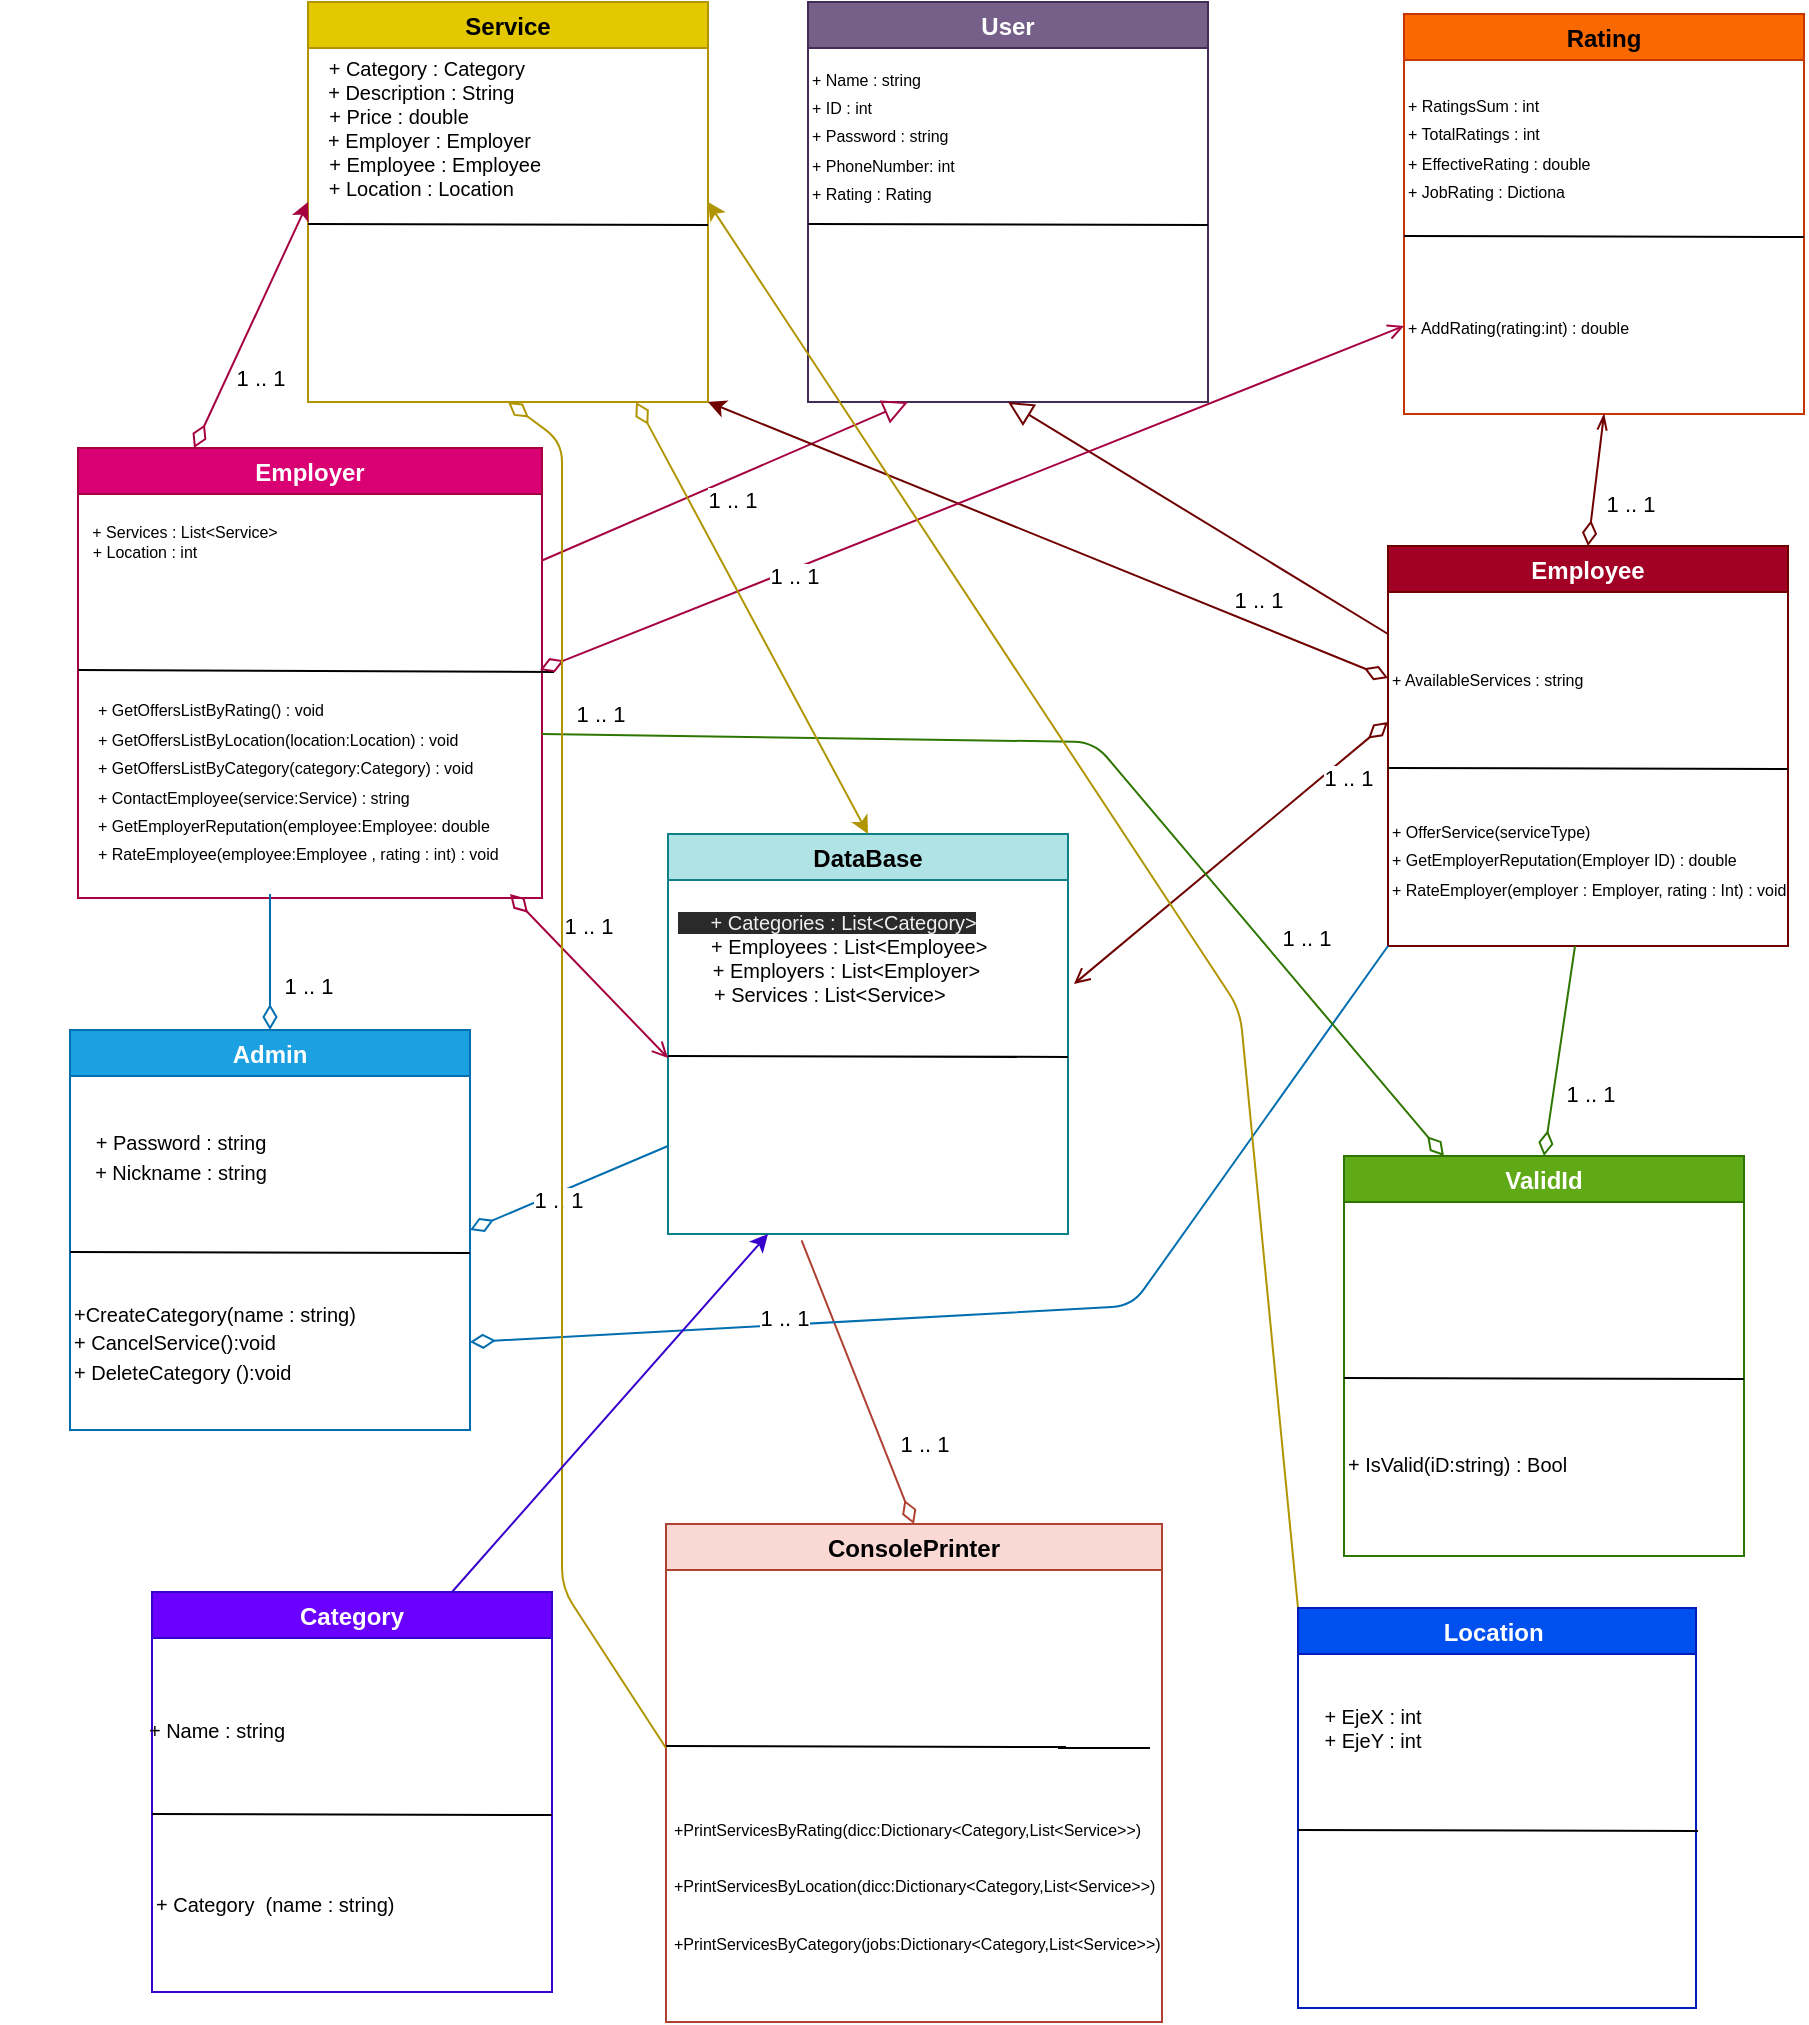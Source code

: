 <mxfile>
    <diagram id="-nLxwoFWnG_tQcsyAVgL" name="Page-1">
        <mxGraphModel dx="2021" dy="1901" grid="0" gridSize="10" guides="1" tooltips="1" connect="1" arrows="1" fold="1" page="1" pageScale="1" pageWidth="850" pageHeight="1100" math="0" shadow="0">
            <root>
                <mxCell id="0"/>
                <mxCell id="1" parent="0"/>
                <mxCell id="2" value="Admin" style="swimlane;fillColor=#1ba1e2;fontColor=#ffffff;strokeColor=#006EAF;" parent="1" vertex="1">
                    <mxGeometry y="266" width="200" height="200" as="geometry">
                        <mxRectangle x="75" y="59" width="72" height="26" as="alternateBounds"/>
                    </mxGeometry>
                </mxCell>
                <mxCell id="3" value="" style="endArrow=none;html=1;rounded=0;" parent="2" edge="1">
                    <mxGeometry width="50" height="50" relative="1" as="geometry">
                        <mxPoint y="111" as="sourcePoint"/>
                        <mxPoint x="200" y="111.5" as="targetPoint"/>
                    </mxGeometry>
                </mxCell>
                <mxCell id="8" value="&lt;span style=&quot;font-size: 10px&quot;&gt;+CreateCategory(name : string)&amp;nbsp;&amp;nbsp;&lt;br&gt;+ CancelService():void&lt;br&gt;+ DeleteCategory ():void&lt;br&gt;&lt;/span&gt;" style="text;html=1;strokeColor=none;fillColor=none;align=left;verticalAlign=middle;whiteSpace=wrap;rounded=0;" parent="2" vertex="1">
                    <mxGeometry y="112" width="200" height="88" as="geometry"/>
                </mxCell>
                <mxCell id="121" value="&lt;font style=&quot;font-size: 10px&quot;&gt;+ Password : string&lt;br&gt;+ Nickname : string&lt;/font&gt;" style="text;html=1;align=center;verticalAlign=middle;resizable=0;points=[];autosize=1;strokeColor=none;fillColor=none;" parent="2" vertex="1">
                    <mxGeometry x="7" y="45" width="96" height="35" as="geometry"/>
                </mxCell>
                <mxCell id="13" value="Employee" style="swimlane;strokeColor=#6F0000;fillColor=#a20025;fontColor=#ffffff;" parent="1" vertex="1">
                    <mxGeometry x="659" y="24" width="200" height="200" as="geometry">
                        <mxRectangle x="314" y="228" width="72" height="26" as="alternateBounds"/>
                    </mxGeometry>
                </mxCell>
                <mxCell id="14" value="" style="endArrow=none;html=1;rounded=0;" parent="13" edge="1">
                    <mxGeometry width="50" height="50" relative="1" as="geometry">
                        <mxPoint y="111" as="sourcePoint"/>
                        <mxPoint x="200" y="111.5" as="targetPoint"/>
                    </mxGeometry>
                </mxCell>
                <mxCell id="15" value="&lt;span style=&quot;font-size: 8px&quot;&gt;+ OfferService(serviceType)&lt;br&gt;+ GetEmployerReputation(Employer ID) : double&lt;br&gt;+ RateEmployer(employer : Employer, rating : Int) : void&lt;br&gt;&lt;/span&gt;" style="text;html=1;strokeColor=none;fillColor=none;align=left;verticalAlign=middle;whiteSpace=wrap;rounded=0;" parent="13" vertex="1">
                    <mxGeometry y="112" width="200" height="88" as="geometry"/>
                </mxCell>
                <mxCell id="17" value="&lt;span style=&quot;font-size: 8px&quot;&gt;+ AvailableServices : string&lt;br&gt;&lt;/span&gt;" style="text;html=1;strokeColor=none;fillColor=none;align=left;verticalAlign=middle;whiteSpace=wrap;rounded=0;" parent="13" vertex="1">
                    <mxGeometry y="22" width="200" height="88" as="geometry"/>
                </mxCell>
                <mxCell id="18" value="Employer" style="swimlane;fillColor=#d80073;fontColor=#ffffff;strokeColor=#A50040;" parent="1" vertex="1">
                    <mxGeometry x="4" y="-25" width="232" height="225" as="geometry">
                        <mxRectangle x="75" y="59" width="72" height="26" as="alternateBounds"/>
                    </mxGeometry>
                </mxCell>
                <mxCell id="19" value="" style="endArrow=none;html=1;rounded=0;" parent="18" edge="1">
                    <mxGeometry width="50" height="50" relative="1" as="geometry">
                        <mxPoint y="111" as="sourcePoint"/>
                        <mxPoint x="238" y="112" as="targetPoint"/>
                    </mxGeometry>
                </mxCell>
                <mxCell id="20" value="&lt;span style=&quot;font-size: 8px&quot;&gt;+ GetOffersListByRating() : void&amp;nbsp;&lt;/span&gt;&lt;span style=&quot;font-size: 8px&quot;&gt;&lt;br&gt;+ GetOffersListByLocation(location:Location) : void&amp;nbsp;&lt;/span&gt;&lt;span style=&quot;font-size: 8px&quot;&gt;&lt;br&gt;+ GetOffersListByCategory(category:Category) : void&amp;nbsp;&lt;br&gt;+ ContactEmployee(service:Service) : string&lt;br&gt;+ GetEmployerReputation&lt;/span&gt;&lt;span style=&quot;font-size: 8px&quot;&gt;(employee:Employee&lt;/span&gt;&lt;span style=&quot;font-size: 8px&quot;&gt;: double&lt;br&gt;+ RateEmployee(employee:Employee , rating : int) : void&lt;br&gt;&lt;/span&gt;" style="text;html=1;strokeColor=none;fillColor=none;align=left;verticalAlign=middle;whiteSpace=wrap;rounded=0;" parent="18" vertex="1">
                    <mxGeometry x="8" y="120" width="209" height="92" as="geometry"/>
                </mxCell>
                <mxCell id="142" value="&lt;span style=&quot;font-family: &amp;#34;helvetica&amp;#34;&quot;&gt;&amp;nbsp; &amp;nbsp; &amp;nbsp; &amp;nbsp; &amp;nbsp; &amp;nbsp; &amp;nbsp; &amp;nbsp; &amp;nbsp; + Services : List&amp;lt;Service&amp;gt;&lt;br&gt;+ Location : int&lt;br&gt;&lt;/span&gt;" style="text;html=1;align=center;verticalAlign=middle;resizable=0;points=[];autosize=1;strokeColor=none;fillColor=none;fontSize=8;" parent="18" vertex="1">
                    <mxGeometry x="-39" y="35" width="143" height="24" as="geometry"/>
                </mxCell>
                <mxCell id="22" value="User" style="swimlane;fillColor=#76608a;fontColor=#ffffff;strokeColor=#432D57;" parent="1" vertex="1">
                    <mxGeometry x="369" y="-248" width="200" height="200" as="geometry">
                        <mxRectangle x="75" y="59" width="72" height="26" as="alternateBounds"/>
                    </mxGeometry>
                </mxCell>
                <mxCell id="23" value="" style="endArrow=none;html=1;rounded=0;" parent="22" edge="1">
                    <mxGeometry width="50" height="50" relative="1" as="geometry">
                        <mxPoint y="111" as="sourcePoint"/>
                        <mxPoint x="200" y="111.5" as="targetPoint"/>
                    </mxGeometry>
                </mxCell>
                <mxCell id="25" value="&lt;span style=&quot;font-size: 8px&quot;&gt;+ Name : string&lt;br&gt;+ ID : int&lt;br&gt;+ Password : string&lt;br&gt;+ PhoneNumber: int&lt;br&gt;+ Rating : Rating&lt;br&gt;&lt;/span&gt;" style="text;html=1;strokeColor=none;fillColor=none;align=left;verticalAlign=middle;whiteSpace=wrap;rounded=0;" parent="22" vertex="1">
                    <mxGeometry y="22" width="200" height="88" as="geometry"/>
                </mxCell>
                <mxCell id="30" value="Rating" style="swimlane;fillColor=#fa6800;fontColor=#000000;strokeColor=#C73500;" parent="1" vertex="1">
                    <mxGeometry x="667" y="-242" width="200" height="200" as="geometry">
                        <mxRectangle x="314" y="228" width="72" height="26" as="alternateBounds"/>
                    </mxGeometry>
                </mxCell>
                <mxCell id="31" value="" style="endArrow=none;html=1;rounded=0;" parent="30" edge="1">
                    <mxGeometry width="50" height="50" relative="1" as="geometry">
                        <mxPoint y="111" as="sourcePoint"/>
                        <mxPoint x="200" y="111.5" as="targetPoint"/>
                    </mxGeometry>
                </mxCell>
                <mxCell id="32" value="&lt;span style=&quot;font-size: 8px&quot;&gt;+ AddRating(rating:int) : double&lt;br&gt;&lt;/span&gt;" style="text;html=1;strokeColor=none;fillColor=none;align=left;verticalAlign=middle;whiteSpace=wrap;rounded=0;" parent="30" vertex="1">
                    <mxGeometry y="112" width="200" height="88" as="geometry"/>
                </mxCell>
                <mxCell id="33" value="&lt;span style=&quot;font-size: 8px&quot;&gt;+ RatingsSum : int&lt;br&gt;+ TotalRatings : int&lt;br&gt;+ EffectiveRating : double&lt;br&gt;+ JobRating : Dictiona&lt;br&gt;&lt;/span&gt;" style="text;html=1;strokeColor=none;fillColor=none;align=left;verticalAlign=middle;whiteSpace=wrap;rounded=0;" parent="30" vertex="1">
                    <mxGeometry y="22" width="200" height="88" as="geometry"/>
                </mxCell>
                <mxCell id="38" value="Service" style="swimlane;fillColor=#e3c800;fontColor=#000000;strokeColor=#B09500;" parent="1" vertex="1">
                    <mxGeometry x="119" y="-248" width="200" height="200" as="geometry">
                        <mxRectangle x="314" y="228" width="72" height="26" as="alternateBounds"/>
                    </mxGeometry>
                </mxCell>
                <mxCell id="39" value="" style="endArrow=none;html=1;rounded=0;" parent="38" edge="1">
                    <mxGeometry width="50" height="50" relative="1" as="geometry">
                        <mxPoint y="111" as="sourcePoint"/>
                        <mxPoint x="200" y="111.5" as="targetPoint"/>
                    </mxGeometry>
                </mxCell>
                <mxCell id="144" value="&amp;nbsp; &amp;nbsp; &amp;nbsp; &amp;nbsp; &amp;nbsp; + Category : Category&lt;br&gt;&amp;nbsp; &amp;nbsp; &amp;nbsp; &amp;nbsp; + Description : String&lt;br&gt;+ Price : double&lt;br&gt;&amp;nbsp; &amp;nbsp; &amp;nbsp; &amp;nbsp; &amp;nbsp; &amp;nbsp;+ Employer : Employer&lt;br&gt;&amp;nbsp; &amp;nbsp; &amp;nbsp; &amp;nbsp; &amp;nbsp; &amp;nbsp; &amp;nbsp;+ Employee : Employee&lt;br&gt;&amp;nbsp; &amp;nbsp; &amp;nbsp; &amp;nbsp; &amp;nbsp;+ Location : Location&amp;nbsp;" style="text;html=1;align=center;verticalAlign=middle;resizable=0;points=[];autosize=1;strokeColor=none;fillColor=none;fontSize=10;" parent="38" vertex="1">
                    <mxGeometry x="-31" y="25" width="152" height="76" as="geometry"/>
                </mxCell>
                <mxCell id="47" value="DataBase" style="swimlane;fillColor=#b0e3e6;strokeColor=#0e8088;" parent="1" vertex="1">
                    <mxGeometry x="299" y="168" width="200" height="200" as="geometry">
                        <mxRectangle x="75" y="59" width="72" height="26" as="alternateBounds"/>
                    </mxGeometry>
                </mxCell>
                <mxCell id="48" value="" style="endArrow=none;html=1;rounded=0;" parent="47" edge="1">
                    <mxGeometry width="50" height="50" relative="1" as="geometry">
                        <mxPoint y="111" as="sourcePoint"/>
                        <mxPoint x="200" y="111.5" as="targetPoint"/>
                    </mxGeometry>
                </mxCell>
                <mxCell id="49" value="&lt;span style=&quot;font-size: 8px&quot;&gt;&lt;br&gt;&lt;/span&gt;" style="text;html=1;strokeColor=none;fillColor=none;align=left;verticalAlign=middle;whiteSpace=wrap;rounded=0;" parent="47" vertex="1">
                    <mxGeometry y="112" width="200" height="88" as="geometry"/>
                </mxCell>
                <mxCell id="141" value="&lt;font style=&quot;font-size: 10px&quot;&gt;&lt;br&gt;&lt;br&gt;&lt;span style=&quot;color: rgb(240 , 240 , 240) ; font-family: &amp;#34;helvetica&amp;#34; ; font-style: normal ; font-weight: 400 ; letter-spacing: normal ; text-align: center ; text-indent: 0px ; text-transform: none ; word-spacing: 0px ; background-color: rgb(42 , 42 , 42) ; display: inline ; float: none&quot;&gt;&amp;nbsp; &amp;nbsp; &amp;nbsp; + Categories : List&amp;lt;Category&amp;gt;&lt;/span&gt;&lt;br&gt;&amp;nbsp; &amp;nbsp; &amp;nbsp; &amp;nbsp; &amp;nbsp;+ Employees : List&amp;lt;Employee&amp;gt;&amp;nbsp;&lt;br&gt;&amp;nbsp; &amp;nbsp; &amp;nbsp; &amp;nbsp;+ Employers : List&amp;lt;Employer&amp;gt;&lt;br&gt;&amp;nbsp;+ Services : List&amp;lt;Service&amp;gt;&lt;/font&gt;" style="text;html=1;align=center;verticalAlign=middle;resizable=0;points=[];autosize=1;strokeColor=none;fillColor=none;fontSize=8;" parent="47" vertex="1">
                    <mxGeometry x="-9" y="15" width="176" height="69" as="geometry"/>
                </mxCell>
                <mxCell id="52" value="ConsolePrinter" style="swimlane;fillColor=#fad9d5;strokeColor=#ae4132;" parent="1" vertex="1">
                    <mxGeometry x="298" y="513" width="248" height="249" as="geometry">
                        <mxRectangle x="75" y="59" width="72" height="26" as="alternateBounds"/>
                    </mxGeometry>
                </mxCell>
                <mxCell id="53" value="" style="endArrow=none;html=1;rounded=0;" parent="52" edge="1">
                    <mxGeometry width="50" height="50" relative="1" as="geometry">
                        <mxPoint y="111" as="sourcePoint"/>
                        <mxPoint x="200" y="111.5" as="targetPoint"/>
                    </mxGeometry>
                </mxCell>
                <mxCell id="54" value="&lt;span style=&quot;font-size: 8px&quot;&gt;&lt;br&gt;&lt;/span&gt;" style="text;html=1;strokeColor=none;fillColor=none;align=left;verticalAlign=middle;whiteSpace=wrap;rounded=0;" parent="52" vertex="1">
                    <mxGeometry y="112" width="200" height="88" as="geometry"/>
                </mxCell>
                <mxCell id="118" value="&lt;span style=&quot;font-size: 8px&quot;&gt;+PrintServicesByRating(dicc&lt;/span&gt;&lt;span style=&quot;font-size: 8px&quot;&gt;:&lt;/span&gt;&lt;span style=&quot;font-size: 8px&quot;&gt;Dictionary&amp;lt;Category,List&amp;lt;Service&amp;gt;&lt;/span&gt;&lt;span style=&quot;font-size: 8px&quot;&gt;&amp;gt;)&lt;br&gt;&lt;/span&gt;&lt;span style=&quot;font-size: 8px&quot;&gt;&lt;br&gt;&lt;/span&gt;&lt;span style=&quot;font-size: 8px&quot;&gt;+PrintServicesByLocation(dicc&lt;/span&gt;&lt;span style=&quot;font-size: 8px&quot;&gt;:&lt;/span&gt;&lt;span style=&quot;font-size: 8px&quot;&gt;Dictionary&amp;lt;Category,List&amp;lt;Service&amp;gt;&lt;/span&gt;&lt;span style=&quot;font-size: 8px&quot;&gt;&amp;gt;)&lt;/span&gt;&lt;span style=&quot;font-size: 8px&quot;&gt;&lt;br&gt;&amp;nbsp; +PrintServicesByCategory(&lt;/span&gt;&lt;span style=&quot;font-size: 8px&quot;&gt;jobs:&lt;/span&gt;&lt;span style=&quot;font-size: 8px&quot;&gt;Dictionary&amp;lt;Category,List&amp;lt;Service&amp;gt;&lt;/span&gt;&lt;span style=&quot;font-size: 8px&quot;&gt;&amp;gt;)&amp;nbsp;&amp;nbsp;&lt;/span&gt;" style="text;html=1;strokeColor=none;fillColor=none;align=left;verticalAlign=middle;whiteSpace=wrap;rounded=0;" parent="52" vertex="1">
                    <mxGeometry x="2" y="112" width="245" height="136" as="geometry"/>
                </mxCell>
                <mxCell id="61" value="" style="endArrow=none;html=1;exitX=0.5;exitY=0;exitDx=0;exitDy=0;endFill=0;startArrow=diamondThin;startFill=0;startSize=10;entryX=0.334;entryY=1.036;entryDx=0;entryDy=0;entryPerimeter=0;fillColor=#fad9d5;strokeColor=#ae4132;" parent="1" source="52" target="49" edge="1">
                    <mxGeometry width="50" height="50" relative="1" as="geometry">
                        <mxPoint x="344.8" y="441.784" as="sourcePoint"/>
                        <mxPoint x="208.2" y="500.4" as="targetPoint"/>
                        <Array as="points"/>
                    </mxGeometry>
                </mxCell>
                <mxCell id="62" value="1 .. 1" style="edgeLabel;html=1;align=center;verticalAlign=middle;resizable=0;points=[];" parent="61" connectable="0" vertex="1">
                    <mxGeometry x="-0.503" relative="1" as="geometry">
                        <mxPoint x="19" y="-5" as="offset"/>
                    </mxGeometry>
                </mxCell>
                <mxCell id="66" value="ValidId" style="swimlane;fillColor=#60a917;fontColor=#ffffff;strokeColor=#2D7600;" parent="1" vertex="1">
                    <mxGeometry x="637" y="329" width="200" height="200" as="geometry">
                        <mxRectangle x="75" y="59" width="72" height="26" as="alternateBounds"/>
                    </mxGeometry>
                </mxCell>
                <mxCell id="67" value="" style="endArrow=none;html=1;rounded=0;" parent="66" edge="1">
                    <mxGeometry width="50" height="50" relative="1" as="geometry">
                        <mxPoint y="111" as="sourcePoint"/>
                        <mxPoint x="200" y="111.5" as="targetPoint"/>
                    </mxGeometry>
                </mxCell>
                <mxCell id="68" value="&lt;span style=&quot;color: rgba(0 , 0 , 0 , 0) ; font-family: monospace ; font-size: 0px&quot;&gt;%3CmxGraphModel%3E%3Croot%3E%3CmxCell%20id%3D%220%22%2F%3E%3CmxCell%20id%3D%221%22%20parent%3D%220%22%2F%3E%3CmxCell%20id%3D%222%22%20value%3D%22%26lt%3Bspan%20style%3D%26quot%3Bfont-size%3A%208px%26quot%3B%26gt%3B%2B%20IsValid(iD)%20%3A%20Bool%26lt%3Bbr%26gt%3B%26lt%3B%2Fspan%26gt%3B%22%20style%3D%22text%3Bhtml%3D1%3BstrokeColor%3Dnone%3BfillColor%3Dnone%3Balign%3Dleft%3BverticalAlign%3Dmiddle%3BwhiteSpace%3Dwrap%3Brounded%3D0%3B%22%20vertex%3D%221%22%20parent%3D%221%22%3E%3CmxGeometry%20x%3D%22119%22%20y%3D%22-136%22%20width%3D%22200%22%20height%3D%2288%22%20as%3D%22geometry%22%2F%3E%3C%2FmxCell%3E%3C%2Froot%3E%3C%2FmxGraphModel%3E&lt;/span&gt;&lt;span style=&quot;font-size: 8px&quot;&gt;&lt;br&gt;&lt;/span&gt;" style="text;html=1;strokeColor=none;fillColor=none;align=left;verticalAlign=middle;whiteSpace=wrap;rounded=0;" parent="66" vertex="1">
                    <mxGeometry y="112" width="200" height="88" as="geometry"/>
                </mxCell>
                <mxCell id="40" value="&lt;font style=&quot;font-size: 10px&quot;&gt;+ IsValid(iD:string) : Bool&lt;/font&gt;" style="text;html=1;strokeColor=none;fillColor=none;align=left;verticalAlign=middle;whiteSpace=wrap;rounded=0;" parent="66" vertex="1">
                    <mxGeometry y="110" width="200" height="88" as="geometry"/>
                </mxCell>
                <mxCell id="83" value="" style="endArrow=block;html=1;startSize=10;endSize=10;targetPerimeterSpacing=12;entryX=0.25;entryY=1;entryDx=0;entryDy=0;exitX=1;exitY=0.25;exitDx=0;exitDy=0;fillColor=#d80073;strokeColor=#A50040;endFill=0;" parent="1" source="18" target="22" edge="1">
                    <mxGeometry width="50" height="50" relative="1" as="geometry">
                        <mxPoint x="425" y="28" as="sourcePoint"/>
                        <mxPoint x="524" y="141" as="targetPoint"/>
                        <Array as="points"/>
                    </mxGeometry>
                </mxCell>
                <mxCell id="84" value="" style="endArrow=block;html=1;startSize=10;endSize=10;targetPerimeterSpacing=12;entryX=0.5;entryY=1;entryDx=0;entryDy=0;exitX=0;exitY=0.25;exitDx=0;exitDy=0;fillColor=#a20025;strokeColor=#6F0000;endFill=0;" parent="1" source="17" target="22" edge="1">
                    <mxGeometry width="50" height="50" relative="1" as="geometry">
                        <mxPoint x="214" y="48" as="sourcePoint"/>
                        <mxPoint x="429" y="-38" as="targetPoint"/>
                        <Array as="points"/>
                    </mxGeometry>
                </mxCell>
                <mxCell id="85" value="" style="endArrow=open;html=1;exitX=0;exitY=0.75;exitDx=0;exitDy=0;endFill=0;startArrow=diamondThin;startFill=0;startSize=10;fillColor=#a20025;strokeColor=#6F0000;" parent="1" source="17" edge="1">
                    <mxGeometry width="50" height="50" relative="1" as="geometry">
                        <mxPoint x="492.2" y="168" as="sourcePoint"/>
                        <mxPoint x="502" y="243" as="targetPoint"/>
                        <Array as="points"/>
                    </mxGeometry>
                </mxCell>
                <mxCell id="86" value="1 .. 1" style="edgeLabel;html=1;align=center;verticalAlign=middle;resizable=0;points=[];" parent="85" connectable="0" vertex="1">
                    <mxGeometry x="-0.503" relative="1" as="geometry">
                        <mxPoint x="19" y="-5" as="offset"/>
                    </mxGeometry>
                </mxCell>
                <mxCell id="87" value="" style="endArrow=openThin;html=1;endFill=0;startArrow=diamondThin;startFill=0;startSize=10;exitX=0.5;exitY=0;exitDx=0;exitDy=0;entryX=0.5;entryY=1;entryDx=0;entryDy=0;fillColor=#a20025;strokeColor=#6F0000;" parent="1" source="13" target="32" edge="1">
                    <mxGeometry width="50" height="50" relative="1" as="geometry">
                        <mxPoint x="972" y="27" as="sourcePoint"/>
                        <mxPoint x="1057" y="116" as="targetPoint"/>
                        <Array as="points"/>
                    </mxGeometry>
                </mxCell>
                <mxCell id="88" value="1 .. 1" style="edgeLabel;html=1;align=center;verticalAlign=middle;resizable=0;points=[];" parent="87" connectable="0" vertex="1">
                    <mxGeometry x="-0.503" relative="1" as="geometry">
                        <mxPoint x="19" y="-5" as="offset"/>
                    </mxGeometry>
                </mxCell>
                <mxCell id="89" value="" style="endArrow=classic;html=1;exitX=0;exitY=0.5;exitDx=0;exitDy=0;endFill=1;startArrow=diamondThin;startFill=0;startSize=10;fillColor=#a20025;strokeColor=#6F0000;entryX=1;entryY=1;entryDx=0;entryDy=0;" parent="1" source="17" target="38" edge="1">
                    <mxGeometry width="50" height="50" relative="1" as="geometry">
                        <mxPoint x="669" y="122.0" as="sourcePoint"/>
                        <mxPoint x="512" y="253" as="targetPoint"/>
                        <Array as="points"/>
                    </mxGeometry>
                </mxCell>
                <mxCell id="90" value="1 .. 1" style="edgeLabel;html=1;align=center;verticalAlign=middle;resizable=0;points=[];" parent="89" connectable="0" vertex="1">
                    <mxGeometry x="-0.503" relative="1" as="geometry">
                        <mxPoint x="19" y="-5" as="offset"/>
                    </mxGeometry>
                </mxCell>
                <mxCell id="95" value="" style="endArrow=classic;html=1;exitX=0.25;exitY=0;exitDx=0;exitDy=0;endFill=1;startArrow=diamondThin;startFill=0;startSize=10;entryX=0;entryY=0.5;entryDx=0;entryDy=0;fillColor=#d80073;strokeColor=#A50040;" parent="1" source="18" target="38" edge="1">
                    <mxGeometry width="50" height="50" relative="1" as="geometry">
                        <mxPoint x="358.2" y="155.83" as="sourcePoint"/>
                        <mxPoint x="283.0" y="12.998" as="targetPoint"/>
                        <Array as="points"/>
                    </mxGeometry>
                </mxCell>
                <mxCell id="96" value="1 .. 1" style="edgeLabel;html=1;align=center;verticalAlign=middle;resizable=0;points=[];" parent="95" connectable="0" vertex="1">
                    <mxGeometry x="-0.503" relative="1" as="geometry">
                        <mxPoint x="19" y="-5" as="offset"/>
                    </mxGeometry>
                </mxCell>
                <mxCell id="97" value="" style="endArrow=open;html=1;endFill=0;startArrow=diamondThin;startFill=0;startSize=10;entryX=0;entryY=0.5;entryDx=0;entryDy=0;fillColor=#d80073;strokeColor=#A50040;" parent="1" target="32" edge="1">
                    <mxGeometry width="50" height="50" relative="1" as="geometry">
                        <mxPoint x="235" y="86" as="sourcePoint"/>
                        <mxPoint x="334" y="73" as="targetPoint"/>
                        <Array as="points"/>
                    </mxGeometry>
                </mxCell>
                <mxCell id="98" value="1 .. 1" style="edgeLabel;html=1;align=center;verticalAlign=middle;resizable=0;points=[];" parent="97" connectable="0" vertex="1">
                    <mxGeometry x="-0.503" relative="1" as="geometry">
                        <mxPoint x="19" y="-5" as="offset"/>
                    </mxGeometry>
                </mxCell>
                <mxCell id="99" value="" style="endArrow=open;html=1;endFill=0;startArrow=diamondThin;startFill=0;startSize=10;entryX=0;entryY=0;entryDx=0;entryDy=0;fillColor=#d80073;strokeColor=#A50040;" parent="1" target="49" edge="1">
                    <mxGeometry width="50" height="50" relative="1" as="geometry">
                        <mxPoint x="220" y="198" as="sourcePoint"/>
                        <mxPoint x="239" y="-28" as="targetPoint"/>
                        <Array as="points"/>
                    </mxGeometry>
                </mxCell>
                <mxCell id="100" value="1 .. 1" style="edgeLabel;html=1;align=center;verticalAlign=middle;resizable=0;points=[];" parent="99" connectable="0" vertex="1">
                    <mxGeometry x="-0.503" relative="1" as="geometry">
                        <mxPoint x="19" y="-5" as="offset"/>
                    </mxGeometry>
                </mxCell>
                <mxCell id="103" value="" style="endArrow=none;html=1;exitX=1;exitY=0.5;exitDx=0;exitDy=0;endFill=0;startArrow=diamondThin;startFill=0;startSize=10;entryX=0;entryY=0.5;entryDx=0;entryDy=0;fillColor=#1ba1e2;strokeColor=#006EAF;" parent="1" source="2" target="49" edge="1">
                    <mxGeometry width="50" height="50" relative="1" as="geometry">
                        <mxPoint x="200" y="413" as="sourcePoint"/>
                        <mxPoint x="315" y="377" as="targetPoint"/>
                        <Array as="points"/>
                    </mxGeometry>
                </mxCell>
                <mxCell id="104" value="1 .. 1" style="edgeLabel;html=1;align=center;verticalAlign=middle;resizable=0;points=[];" parent="103" connectable="0" vertex="1">
                    <mxGeometry x="-0.503" relative="1" as="geometry">
                        <mxPoint x="19" y="-5" as="offset"/>
                    </mxGeometry>
                </mxCell>
                <mxCell id="105" value="" style="endArrow=none;html=1;exitX=0.5;exitY=0;exitDx=0;exitDy=0;endFill=0;startArrow=diamondThin;startFill=0;startSize=10;fillColor=#1ba1e2;strokeColor=#006EAF;" parent="1" source="2" edge="1">
                    <mxGeometry width="50" height="50" relative="1" as="geometry">
                        <mxPoint x="210.0" y="376" as="sourcePoint"/>
                        <mxPoint x="100" y="198" as="targetPoint"/>
                        <Array as="points"/>
                    </mxGeometry>
                </mxCell>
                <mxCell id="106" value="1 .. 1" style="edgeLabel;html=1;align=center;verticalAlign=middle;resizable=0;points=[];" parent="105" connectable="0" vertex="1">
                    <mxGeometry x="-0.503" relative="1" as="geometry">
                        <mxPoint x="19" y="-5" as="offset"/>
                    </mxGeometry>
                </mxCell>
                <mxCell id="107" value="" style="endArrow=none;html=1;exitX=1;exitY=0.5;exitDx=0;exitDy=0;endFill=0;startArrow=diamondThin;startFill=0;startSize=10;entryX=0;entryY=1;entryDx=0;entryDy=0;fillColor=#1ba1e2;strokeColor=#006EAF;" parent="1" source="8" target="15" edge="1">
                    <mxGeometry width="50" height="50" relative="1" as="geometry">
                        <mxPoint x="220.0" y="386" as="sourcePoint"/>
                        <mxPoint x="319" y="344" as="targetPoint"/>
                        <Array as="points">
                            <mxPoint x="531" y="404"/>
                        </Array>
                    </mxGeometry>
                </mxCell>
                <mxCell id="108" value="1 .. 1" style="edgeLabel;html=1;align=center;verticalAlign=middle;resizable=0;points=[];" parent="107" connectable="0" vertex="1">
                    <mxGeometry x="-0.503" relative="1" as="geometry">
                        <mxPoint x="19" y="-5" as="offset"/>
                    </mxGeometry>
                </mxCell>
                <mxCell id="109" value="" style="endArrow=none;html=1;exitX=0.5;exitY=0;exitDx=0;exitDy=0;endFill=0;startArrow=diamondThin;startFill=0;startSize=10;fillColor=#60a917;strokeColor=#2D7600;" parent="1" source="66" target="15" edge="1">
                    <mxGeometry width="50" height="50" relative="1" as="geometry">
                        <mxPoint x="230.0" y="396" as="sourcePoint"/>
                        <mxPoint x="329" y="354" as="targetPoint"/>
                        <Array as="points"/>
                    </mxGeometry>
                </mxCell>
                <mxCell id="110" value="1 .. 1" style="edgeLabel;html=1;align=center;verticalAlign=middle;resizable=0;points=[];" parent="109" connectable="0" vertex="1">
                    <mxGeometry x="-0.503" relative="1" as="geometry">
                        <mxPoint x="19" y="-5" as="offset"/>
                    </mxGeometry>
                </mxCell>
                <mxCell id="111" value="" style="endArrow=none;html=1;exitX=0.25;exitY=0;exitDx=0;exitDy=0;endFill=0;startArrow=diamondThin;startFill=0;startSize=10;fillColor=#60a917;strokeColor=#2D7600;" parent="1" source="66" edge="1">
                    <mxGeometry width="50" height="50" relative="1" as="geometry">
                        <mxPoint x="747" y="339" as="sourcePoint"/>
                        <mxPoint x="236" y="118" as="targetPoint"/>
                        <Array as="points">
                            <mxPoint x="512" y="122"/>
                            <mxPoint x="236" y="118"/>
                        </Array>
                    </mxGeometry>
                </mxCell>
                <mxCell id="112" value="1 .. 1" style="edgeLabel;html=1;align=center;verticalAlign=middle;resizable=0;points=[];" parent="111" connectable="0" vertex="1">
                    <mxGeometry x="-0.503" relative="1" as="geometry">
                        <mxPoint x="19" y="-5" as="offset"/>
                    </mxGeometry>
                </mxCell>
                <mxCell id="113" value="" style="endArrow=classic;html=1;endFill=1;startArrow=diamondThin;startFill=0;startSize=10;fillColor=#e3c800;strokeColor=#B09500;entryX=0.5;entryY=0;entryDx=0;entryDy=0;" parent="1" target="47" edge="1">
                    <mxGeometry width="50" height="50" relative="1" as="geometry">
                        <mxPoint x="283" y="-48" as="sourcePoint"/>
                        <mxPoint x="330.503" y="-8" as="targetPoint"/>
                        <Array as="points"/>
                    </mxGeometry>
                </mxCell>
                <mxCell id="114" value="1 .. 1" style="edgeLabel;html=1;align=center;verticalAlign=middle;resizable=0;points=[];" parent="113" connectable="0" vertex="1">
                    <mxGeometry x="-0.503" relative="1" as="geometry">
                        <mxPoint x="19" y="-5" as="offset"/>
                    </mxGeometry>
                </mxCell>
                <mxCell id="115" value="" style="endArrow=none;html=1;exitX=0.5;exitY=1;exitDx=0;exitDy=0;endFill=0;startArrow=diamondThin;startFill=0;startSize=10;fillColor=#e3c800;strokeColor=#B09500;entryX=0;entryY=0;entryDx=0;entryDy=0;" parent="1" source="38" target="54" edge="1">
                    <mxGeometry width="50" height="50" relative="1" as="geometry">
                        <mxPoint x="239" y="-48" as="sourcePoint"/>
                        <mxPoint x="246" y="595" as="targetPoint"/>
                        <Array as="points">
                            <mxPoint x="246" y="-28"/>
                            <mxPoint x="246" y="545"/>
                        </Array>
                    </mxGeometry>
                </mxCell>
                <mxCell id="116" value="1 .. 1" style="edgeLabel;html=1;align=center;verticalAlign=middle;resizable=0;points=[];" parent="115" connectable="0" vertex="1">
                    <mxGeometry x="-0.503" relative="1" as="geometry">
                        <mxPoint x="19" y="-5" as="offset"/>
                    </mxGeometry>
                </mxCell>
                <mxCell id="145" style="edgeStyle=none;html=1;exitX=0.75;exitY=0;exitDx=0;exitDy=0;entryX=0.25;entryY=1;entryDx=0;entryDy=0;fillColor=#6a00ff;strokeColor=#3700CC;" edge="1" parent="1" source="124" target="49">
                    <mxGeometry relative="1" as="geometry"/>
                </mxCell>
                <mxCell id="124" value="Category" style="swimlane;fillColor=#6a00ff;strokeColor=#3700CC;fontColor=#ffffff;" parent="1" vertex="1">
                    <mxGeometry x="41" y="547" width="200" height="200" as="geometry">
                        <mxRectangle x="75" y="59" width="72" height="26" as="alternateBounds"/>
                    </mxGeometry>
                </mxCell>
                <mxCell id="125" value="" style="endArrow=none;html=1;rounded=0;" parent="124" edge="1">
                    <mxGeometry width="50" height="50" relative="1" as="geometry">
                        <mxPoint y="111" as="sourcePoint"/>
                        <mxPoint x="200" y="111.5" as="targetPoint"/>
                    </mxGeometry>
                </mxCell>
                <mxCell id="126" value="&lt;span style=&quot;font-size: 8px&quot;&gt;&lt;br&gt;&lt;/span&gt;" style="text;html=1;strokeColor=none;fillColor=none;align=left;verticalAlign=middle;whiteSpace=wrap;rounded=0;" parent="124" vertex="1">
                    <mxGeometry y="112" width="200" height="88" as="geometry"/>
                </mxCell>
                <mxCell id="127" value="&lt;font style=&quot;font-size: 10px&quot;&gt;+ Category&amp;nbsp; (name : string)&amp;nbsp;&lt;/font&gt;" style="text;html=1;strokeColor=none;fillColor=none;align=left;verticalAlign=middle;whiteSpace=wrap;rounded=0;" parent="124" vertex="1">
                    <mxGeometry y="112" width="200" height="88" as="geometry"/>
                </mxCell>
                <mxCell id="139" value="&lt;font style=&quot;font-size: 10px&quot;&gt;+ Name : string&lt;/font&gt;" style="text;html=1;align=center;verticalAlign=middle;resizable=0;points=[];autosize=1;strokeColor=none;fillColor=none;fontSize=10;" parent="124" vertex="1">
                    <mxGeometry x="-7" y="61" width="78" height="16" as="geometry"/>
                </mxCell>
                <mxCell id="147" style="edgeStyle=none;html=1;exitX=0;exitY=0;exitDx=0;exitDy=0;entryX=1;entryY=0.5;entryDx=0;entryDy=0;fillColor=#e3c800;strokeColor=#B09500;" edge="1" parent="1" source="128" target="38">
                    <mxGeometry relative="1" as="geometry">
                        <Array as="points">
                            <mxPoint x="585" y="256"/>
                        </Array>
                    </mxGeometry>
                </mxCell>
                <mxCell id="128" value="Location " style="swimlane;fillColor=#0050ef;strokeColor=#001DBC;fontColor=#ffffff;" parent="1" vertex="1">
                    <mxGeometry x="614" y="555" width="199" height="200" as="geometry">
                        <mxRectangle x="75" y="59" width="72" height="26" as="alternateBounds"/>
                    </mxGeometry>
                </mxCell>
                <mxCell id="129" value="" style="endArrow=none;html=1;rounded=0;" parent="128" edge="1">
                    <mxGeometry width="50" height="50" relative="1" as="geometry">
                        <mxPoint y="111" as="sourcePoint"/>
                        <mxPoint x="200" y="111.5" as="targetPoint"/>
                    </mxGeometry>
                </mxCell>
                <mxCell id="130" value="&lt;span style=&quot;font-size: 8px&quot;&gt;&lt;br&gt;&lt;/span&gt;" style="text;html=1;strokeColor=none;fillColor=none;align=left;verticalAlign=middle;whiteSpace=wrap;rounded=0;" parent="128" vertex="1">
                    <mxGeometry y="112" width="200" height="88" as="geometry"/>
                </mxCell>
                <mxCell id="131" value="&lt;span style=&quot;font-size: 8px&quot;&gt;&lt;br&gt;&lt;/span&gt;" style="text;html=1;strokeColor=none;fillColor=none;align=left;verticalAlign=middle;whiteSpace=wrap;rounded=0;" parent="128" vertex="1">
                    <mxGeometry y="112" width="200" height="88" as="geometry"/>
                </mxCell>
                <mxCell id="143" value="&lt;font style=&quot;font-size: 10px&quot;&gt;+ EjeX : int&lt;br&gt;+ EjeY : int&lt;/font&gt;" style="text;html=1;align=center;verticalAlign=middle;resizable=0;points=[];autosize=1;strokeColor=none;fillColor=none;fontSize=8;" parent="128" vertex="1">
                    <mxGeometry x="7" y="47" width="59" height="26" as="geometry"/>
                </mxCell>
                <mxCell id="137" style="edgeStyle=none;html=1;endArrow=none;endFill=0;" parent="1" edge="1">
                    <mxGeometry relative="1" as="geometry">
                        <mxPoint x="540" y="625" as="targetPoint"/>
                        <mxPoint x="494" y="625" as="sourcePoint"/>
                    </mxGeometry>
                </mxCell>
            </root>
        </mxGraphModel>
    </diagram>
</mxfile>